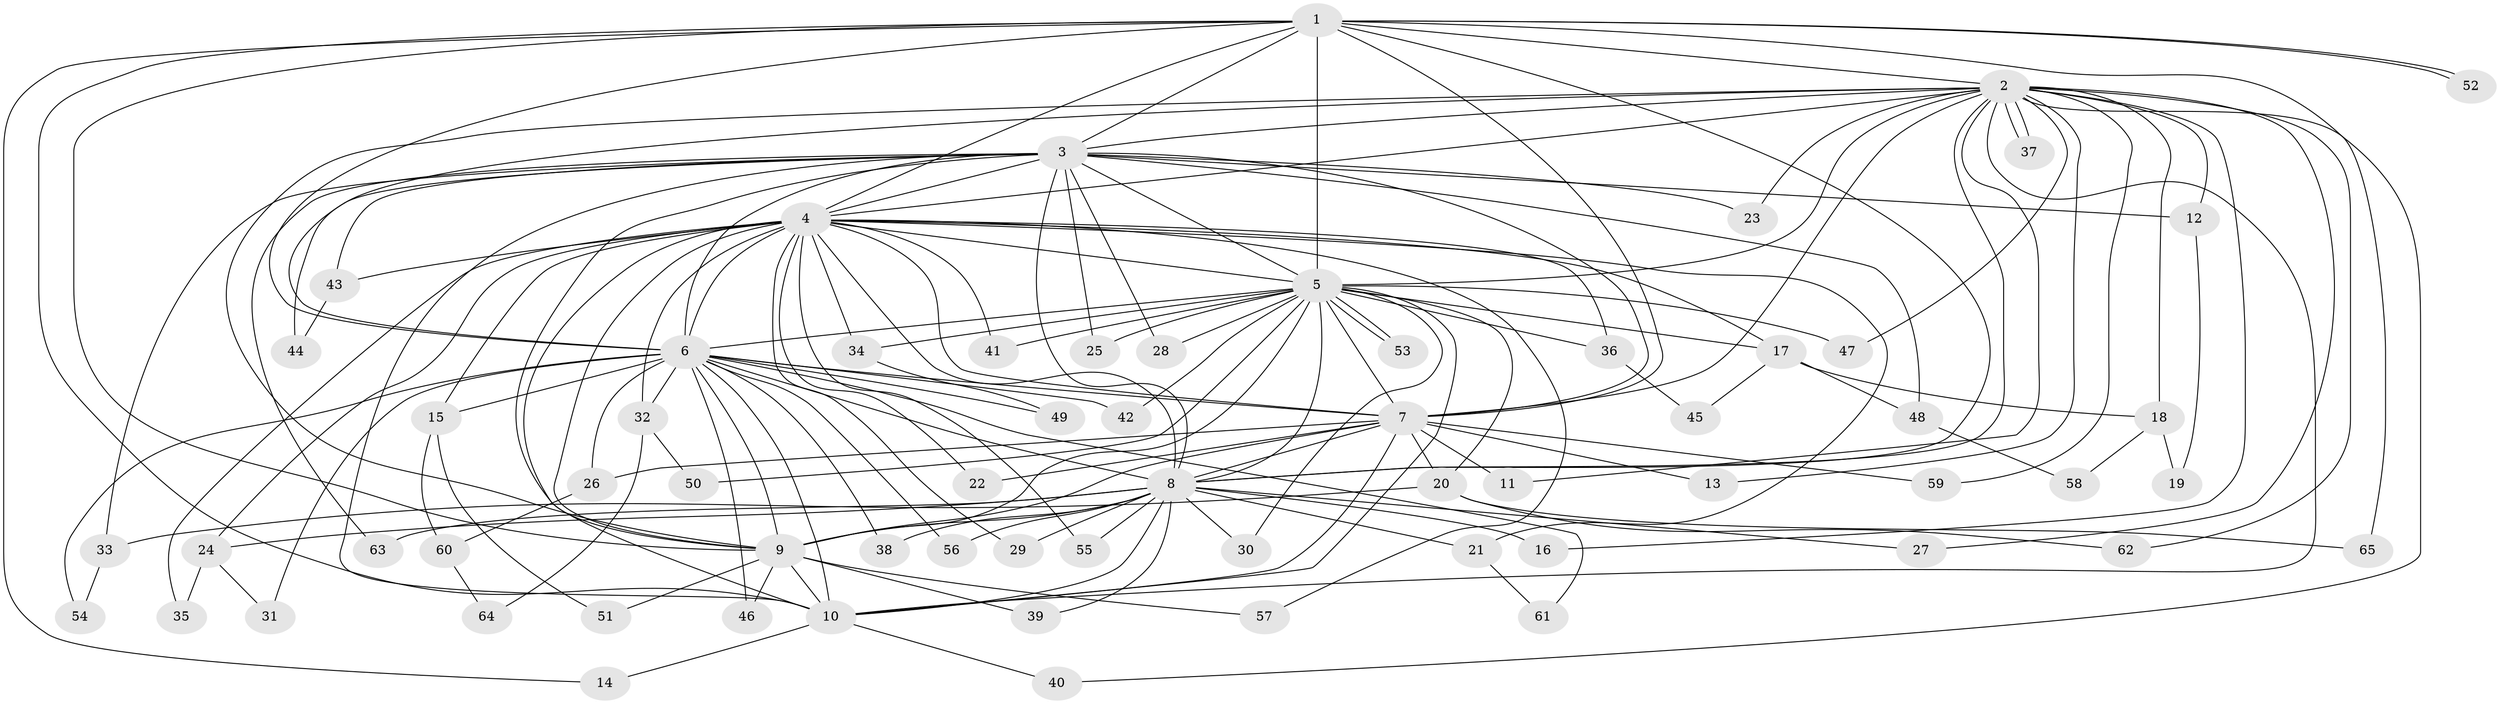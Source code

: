 // coarse degree distribution, {12: 0.041666666666666664, 19: 0.020833333333333332, 15: 0.020833333333333332, 25: 0.020833333333333332, 20: 0.020833333333333332, 18: 0.020833333333333332, 10: 0.020833333333333332, 2: 0.6041666666666666, 1: 0.08333333333333333, 4: 0.0625, 6: 0.020833333333333332, 3: 0.0625}
// Generated by graph-tools (version 1.1) at 2025/23/03/03/25 07:23:46]
// undirected, 65 vertices, 155 edges
graph export_dot {
graph [start="1"]
  node [color=gray90,style=filled];
  1;
  2;
  3;
  4;
  5;
  6;
  7;
  8;
  9;
  10;
  11;
  12;
  13;
  14;
  15;
  16;
  17;
  18;
  19;
  20;
  21;
  22;
  23;
  24;
  25;
  26;
  27;
  28;
  29;
  30;
  31;
  32;
  33;
  34;
  35;
  36;
  37;
  38;
  39;
  40;
  41;
  42;
  43;
  44;
  45;
  46;
  47;
  48;
  49;
  50;
  51;
  52;
  53;
  54;
  55;
  56;
  57;
  58;
  59;
  60;
  61;
  62;
  63;
  64;
  65;
  1 -- 2;
  1 -- 3;
  1 -- 4;
  1 -- 5;
  1 -- 6;
  1 -- 7;
  1 -- 8;
  1 -- 9;
  1 -- 10;
  1 -- 14;
  1 -- 52;
  1 -- 52;
  1 -- 65;
  2 -- 3;
  2 -- 4;
  2 -- 5;
  2 -- 6;
  2 -- 7;
  2 -- 8;
  2 -- 9;
  2 -- 10;
  2 -- 11;
  2 -- 12;
  2 -- 13;
  2 -- 16;
  2 -- 18;
  2 -- 23;
  2 -- 27;
  2 -- 37;
  2 -- 37;
  2 -- 40;
  2 -- 47;
  2 -- 59;
  2 -- 62;
  3 -- 4;
  3 -- 5;
  3 -- 6;
  3 -- 7;
  3 -- 8;
  3 -- 9;
  3 -- 10;
  3 -- 12;
  3 -- 23;
  3 -- 25;
  3 -- 28;
  3 -- 33;
  3 -- 43;
  3 -- 44;
  3 -- 48;
  3 -- 63;
  4 -- 5;
  4 -- 6;
  4 -- 7;
  4 -- 8;
  4 -- 9;
  4 -- 10;
  4 -- 15;
  4 -- 17;
  4 -- 21;
  4 -- 22;
  4 -- 24;
  4 -- 29;
  4 -- 32;
  4 -- 34;
  4 -- 35;
  4 -- 36;
  4 -- 41;
  4 -- 43;
  4 -- 55;
  4 -- 57;
  5 -- 6;
  5 -- 7;
  5 -- 8;
  5 -- 9;
  5 -- 10;
  5 -- 17;
  5 -- 20;
  5 -- 25;
  5 -- 28;
  5 -- 30;
  5 -- 34;
  5 -- 36;
  5 -- 41;
  5 -- 42;
  5 -- 47;
  5 -- 50;
  5 -- 53;
  5 -- 53;
  6 -- 7;
  6 -- 8;
  6 -- 9;
  6 -- 10;
  6 -- 15;
  6 -- 26;
  6 -- 31;
  6 -- 32;
  6 -- 38;
  6 -- 42;
  6 -- 46;
  6 -- 49;
  6 -- 54;
  6 -- 56;
  6 -- 61;
  7 -- 8;
  7 -- 9;
  7 -- 10;
  7 -- 11;
  7 -- 13;
  7 -- 20;
  7 -- 22;
  7 -- 26;
  7 -- 59;
  8 -- 9;
  8 -- 10;
  8 -- 16;
  8 -- 21;
  8 -- 24;
  8 -- 27;
  8 -- 29;
  8 -- 30;
  8 -- 38;
  8 -- 39;
  8 -- 55;
  8 -- 56;
  8 -- 63;
  9 -- 10;
  9 -- 39;
  9 -- 46;
  9 -- 51;
  9 -- 57;
  10 -- 14;
  10 -- 40;
  12 -- 19;
  15 -- 51;
  15 -- 60;
  17 -- 18;
  17 -- 45;
  17 -- 48;
  18 -- 19;
  18 -- 58;
  20 -- 33;
  20 -- 62;
  20 -- 65;
  21 -- 61;
  24 -- 31;
  24 -- 35;
  26 -- 60;
  32 -- 50;
  32 -- 64;
  33 -- 54;
  34 -- 49;
  36 -- 45;
  43 -- 44;
  48 -- 58;
  60 -- 64;
}
